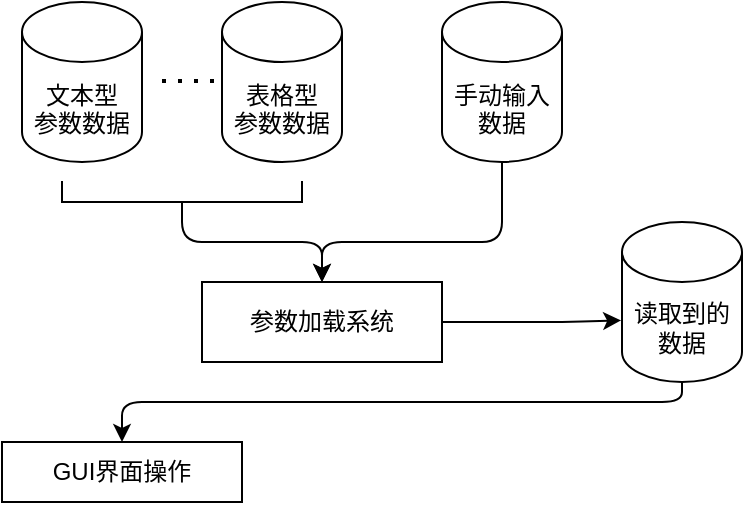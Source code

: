 <mxfile version="14.4.3" type="github">
  <diagram id="C5RBs43oDa-KdzZeNtuy" name="Page-1">
    <mxGraphModel dx="983" dy="459" grid="1" gridSize="10" guides="1" tooltips="1" connect="1" arrows="1" fold="1" page="1" pageScale="1" pageWidth="827" pageHeight="1169" math="0" shadow="0">
      <root>
        <mxCell id="WIyWlLk6GJQsqaUBKTNV-0" />
        <mxCell id="WIyWlLk6GJQsqaUBKTNV-1" parent="WIyWlLk6GJQsqaUBKTNV-0" />
        <mxCell id="SRTPYMTSmegyvFIhycet-0" value="文本型&#xa;参数数据" style="shape=cylinder3;boundedLbl=1;backgroundOutline=1;size=15;" vertex="1" parent="WIyWlLk6GJQsqaUBKTNV-1">
          <mxGeometry x="70" y="50" width="60" height="80" as="geometry" />
        </mxCell>
        <mxCell id="SRTPYMTSmegyvFIhycet-1" value="表格型&#xa;参数数据" style="shape=cylinder3;boundedLbl=1;backgroundOutline=1;size=15;" vertex="1" parent="WIyWlLk6GJQsqaUBKTNV-1">
          <mxGeometry x="170" y="50" width="60" height="80" as="geometry" />
        </mxCell>
        <mxCell id="SRTPYMTSmegyvFIhycet-2" value="" style="endArrow=none;dashed=1;dashPattern=1 3;strokeWidth=2;" edge="1" parent="WIyWlLk6GJQsqaUBKTNV-1">
          <mxGeometry width="50" height="50" relative="1" as="geometry">
            <mxPoint x="140" y="89.5" as="sourcePoint" />
            <mxPoint x="170" y="89.5" as="targetPoint" />
          </mxGeometry>
        </mxCell>
        <mxCell id="SRTPYMTSmegyvFIhycet-3" value="" style="shape=partialRectangle;bottom=1;right=1;left=1;top=0;fillColor=none;routingCenterX=-0.5;" vertex="1" parent="WIyWlLk6GJQsqaUBKTNV-1">
          <mxGeometry x="90" y="140" width="120" height="10" as="geometry" />
        </mxCell>
        <mxCell id="SRTPYMTSmegyvFIhycet-4" value="" style="endArrow=classic;exitX=0.5;exitY=1;exitDx=0;exitDy=0;entryX=0.5;entryY=0;entryDx=0;entryDy=0;" edge="1" parent="WIyWlLk6GJQsqaUBKTNV-1" source="SRTPYMTSmegyvFIhycet-3" target="SRTPYMTSmegyvFIhycet-7">
          <mxGeometry width="50" height="50" relative="1" as="geometry">
            <mxPoint x="180" y="260" as="sourcePoint" />
            <mxPoint x="150" y="210" as="targetPoint" />
            <Array as="points">
              <mxPoint x="150" y="170" />
              <mxPoint x="190" y="170" />
              <mxPoint x="220" y="170" />
            </Array>
          </mxGeometry>
        </mxCell>
        <mxCell id="SRTPYMTSmegyvFIhycet-5" value="手动输入&#xa;数据" style="shape=cylinder3;boundedLbl=1;backgroundOutline=1;size=15;" vertex="1" parent="WIyWlLk6GJQsqaUBKTNV-1">
          <mxGeometry x="280" y="50" width="60" height="80" as="geometry" />
        </mxCell>
        <mxCell id="SRTPYMTSmegyvFIhycet-6" value="" style="endArrow=classic;html=1;exitX=0.5;exitY=1;exitDx=0;exitDy=0;exitPerimeter=0;entryX=0.5;entryY=0;entryDx=0;entryDy=0;" edge="1" parent="WIyWlLk6GJQsqaUBKTNV-1" source="SRTPYMTSmegyvFIhycet-5" target="SRTPYMTSmegyvFIhycet-7">
          <mxGeometry width="50" height="50" relative="1" as="geometry">
            <mxPoint x="320" y="220" as="sourcePoint" />
            <mxPoint x="310" y="210" as="targetPoint" />
            <Array as="points">
              <mxPoint x="310" y="170" />
              <mxPoint x="220" y="170" />
            </Array>
          </mxGeometry>
        </mxCell>
        <mxCell id="SRTPYMTSmegyvFIhycet-7" value="参数加载系统" style="rounded=0;whiteSpace=wrap;html=1;" vertex="1" parent="WIyWlLk6GJQsqaUBKTNV-1">
          <mxGeometry x="160" y="190" width="120" height="40" as="geometry" />
        </mxCell>
        <mxCell id="SRTPYMTSmegyvFIhycet-9" value="" style="endArrow=classic;html=1;entryX=-0.007;entryY=0.615;entryDx=0;entryDy=0;entryPerimeter=0;exitX=1;exitY=0.5;exitDx=0;exitDy=0;" edge="1" parent="WIyWlLk6GJQsqaUBKTNV-1" source="SRTPYMTSmegyvFIhycet-7" target="SRTPYMTSmegyvFIhycet-10">
          <mxGeometry width="50" height="50" relative="1" as="geometry">
            <mxPoint x="290" y="213" as="sourcePoint" />
            <mxPoint x="320" y="213" as="targetPoint" />
            <Array as="points">
              <mxPoint x="310" y="210" />
              <mxPoint x="340" y="210" />
            </Array>
          </mxGeometry>
        </mxCell>
        <mxCell id="SRTPYMTSmegyvFIhycet-10" value="读取到的数据" style="shape=cylinder3;whiteSpace=wrap;html=1;boundedLbl=1;backgroundOutline=1;size=15;" vertex="1" parent="WIyWlLk6GJQsqaUBKTNV-1">
          <mxGeometry x="370" y="160" width="60" height="80" as="geometry" />
        </mxCell>
        <mxCell id="SRTPYMTSmegyvFIhycet-11" value="GUI界面操作" style="rounded=0;whiteSpace=wrap;html=1;" vertex="1" parent="WIyWlLk6GJQsqaUBKTNV-1">
          <mxGeometry x="60" y="270" width="120" height="30" as="geometry" />
        </mxCell>
        <mxCell id="SRTPYMTSmegyvFIhycet-12" value="" style="endArrow=classic;html=1;exitX=0.5;exitY=1;exitDx=0;exitDy=0;exitPerimeter=0;entryX=0.5;entryY=0;entryDx=0;entryDy=0;" edge="1" parent="WIyWlLk6GJQsqaUBKTNV-1" source="SRTPYMTSmegyvFIhycet-10" target="SRTPYMTSmegyvFIhycet-11">
          <mxGeometry width="50" height="50" relative="1" as="geometry">
            <mxPoint x="360" y="330" as="sourcePoint" />
            <mxPoint x="410" y="280" as="targetPoint" />
            <Array as="points">
              <mxPoint x="400" y="250" />
              <mxPoint x="120" y="250" />
            </Array>
          </mxGeometry>
        </mxCell>
      </root>
    </mxGraphModel>
  </diagram>
</mxfile>
